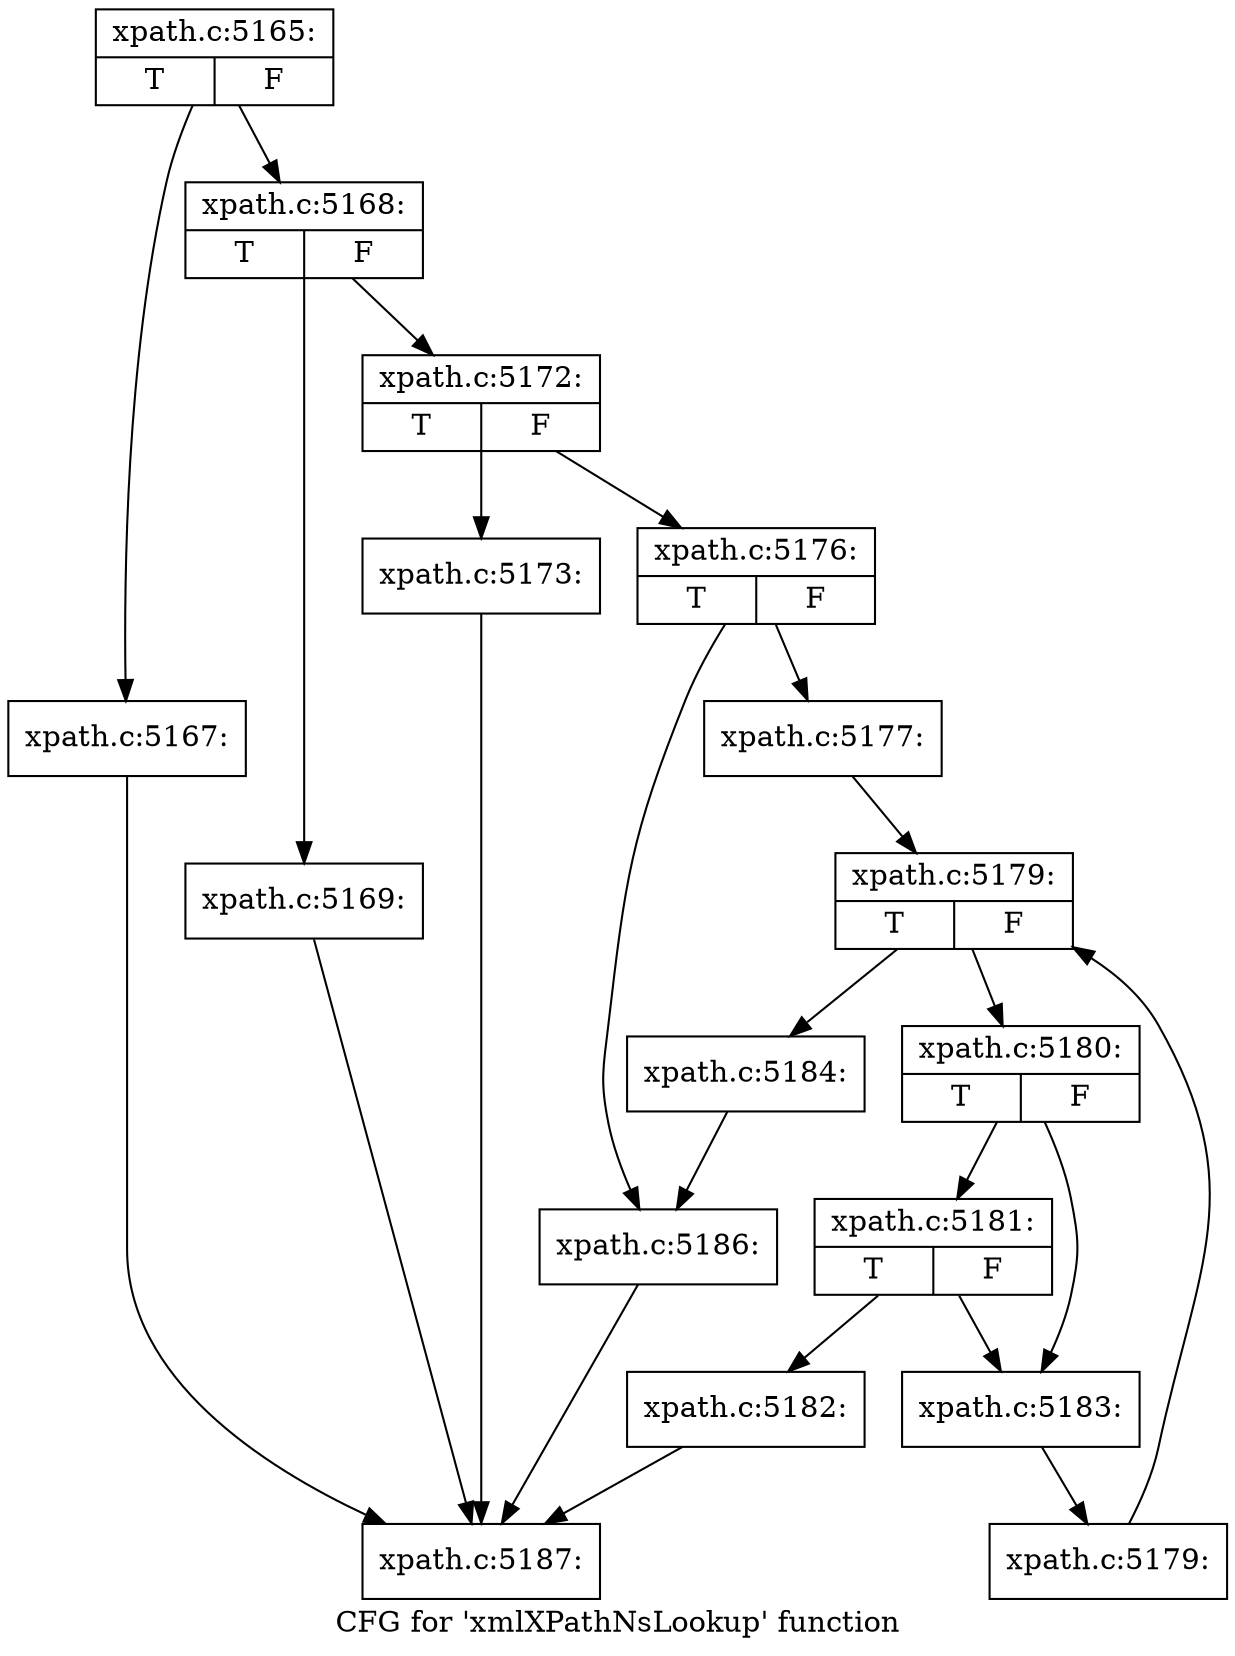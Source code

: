 digraph "CFG for 'xmlXPathNsLookup' function" {
	label="CFG for 'xmlXPathNsLookup' function";

	Node0x48916b0 [shape=record,label="{xpath.c:5165:|{<s0>T|<s1>F}}"];
	Node0x48916b0 -> Node0x48911e0;
	Node0x48916b0 -> Node0x4891890;
	Node0x48911e0 [shape=record,label="{xpath.c:5167:}"];
	Node0x48911e0 -> Node0x4894370;
	Node0x4891890 [shape=record,label="{xpath.c:5168:|{<s0>T|<s1>F}}"];
	Node0x4891890 -> Node0x489a040;
	Node0x4891890 -> Node0x489a090;
	Node0x489a040 [shape=record,label="{xpath.c:5169:}"];
	Node0x489a040 -> Node0x4894370;
	Node0x489a090 [shape=record,label="{xpath.c:5172:|{<s0>T|<s1>F}}"];
	Node0x489a090 -> Node0x489a4f0;
	Node0x489a090 -> Node0x489a540;
	Node0x489a4f0 [shape=record,label="{xpath.c:5173:}"];
	Node0x489a4f0 -> Node0x4894370;
	Node0x489a540 [shape=record,label="{xpath.c:5176:|{<s0>T|<s1>F}}"];
	Node0x489a540 -> Node0x489ad90;
	Node0x489a540 -> Node0x489ade0;
	Node0x489ad90 [shape=record,label="{xpath.c:5177:}"];
	Node0x489ad90 -> Node0x489b740;
	Node0x489b740 [shape=record,label="{xpath.c:5179:|{<s0>T|<s1>F}}"];
	Node0x489b740 -> Node0x489b9c0;
	Node0x489b740 -> Node0x489b5a0;
	Node0x489b9c0 [shape=record,label="{xpath.c:5180:|{<s0>T|<s1>F}}"];
	Node0x489b9c0 -> Node0x489bf30;
	Node0x489b9c0 -> Node0x489bee0;
	Node0x489bf30 [shape=record,label="{xpath.c:5181:|{<s0>T|<s1>F}}"];
	Node0x489bf30 -> Node0x489be90;
	Node0x489bf30 -> Node0x489bee0;
	Node0x489be90 [shape=record,label="{xpath.c:5182:}"];
	Node0x489be90 -> Node0x4894370;
	Node0x489bee0 [shape=record,label="{xpath.c:5183:}"];
	Node0x489bee0 -> Node0x489b930;
	Node0x489b930 [shape=record,label="{xpath.c:5179:}"];
	Node0x489b930 -> Node0x489b740;
	Node0x489b5a0 [shape=record,label="{xpath.c:5184:}"];
	Node0x489b5a0 -> Node0x489ade0;
	Node0x489ade0 [shape=record,label="{xpath.c:5186:}"];
	Node0x489ade0 -> Node0x4894370;
	Node0x4894370 [shape=record,label="{xpath.c:5187:}"];
}
